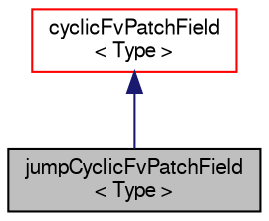 digraph "jumpCyclicFvPatchField&lt; Type &gt;"
{
  bgcolor="transparent";
  edge [fontname="FreeSans",fontsize="10",labelfontname="FreeSans",labelfontsize="10"];
  node [fontname="FreeSans",fontsize="10",shape=record];
  Node21 [label="jumpCyclicFvPatchField\l\< Type \>",height=0.2,width=0.4,color="black", fillcolor="grey75", style="filled", fontcolor="black"];
  Node22 -> Node21 [dir="back",color="midnightblue",fontsize="10",style="solid",fontname="FreeSans"];
  Node22 [label="cyclicFvPatchField\l\< Type \>",height=0.2,width=0.4,color="red",URL="$a22006.html",tooltip="This boundary condition enforces a cyclic condition between a pair of boundaries. ..."];
}
